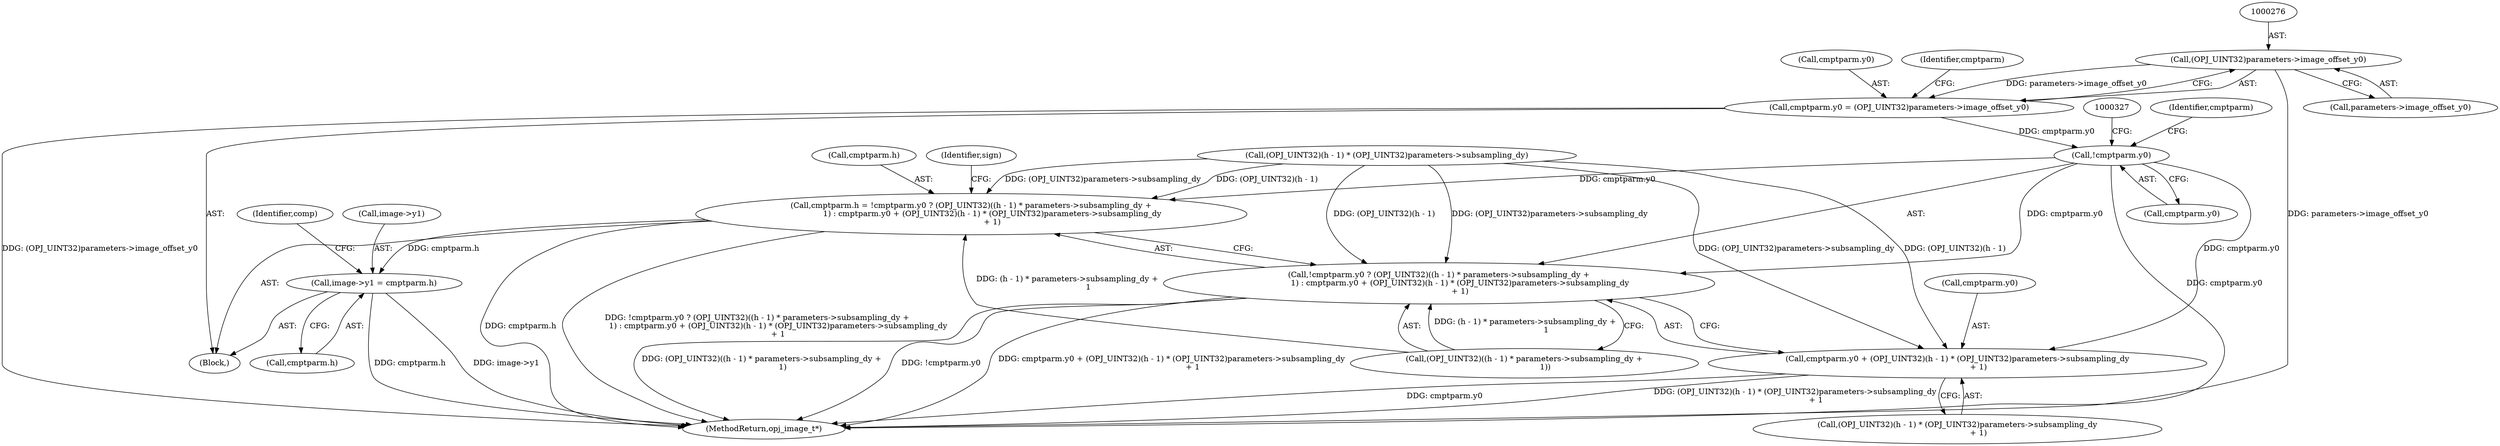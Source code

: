 digraph "0_openjpeg_e5285319229a5d77bf316bb0d3a6cbd3cb8666d9@pointer" {
"1000275" [label="(Call,(OPJ_UINT32)parameters->image_offset_y0)"];
"1000271" [label="(Call,cmptparm.y0 = (OPJ_UINT32)parameters->image_offset_y0)"];
"1000322" [label="(Call,!cmptparm.y0)"];
"1000317" [label="(Call,cmptparm.h = !cmptparm.y0 ? (OPJ_UINT32)((h - 1) * parameters->subsampling_dy +\n                 1) : cmptparm.y0 + (OPJ_UINT32)(h - 1) * (OPJ_UINT32)parameters->subsampling_dy\n                 + 1)"];
"1000495" [label="(Call,image->y1 = cmptparm.h)"];
"1000321" [label="(Call,!cmptparm.y0 ? (OPJ_UINT32)((h - 1) * parameters->subsampling_dy +\n                 1) : cmptparm.y0 + (OPJ_UINT32)(h - 1) * (OPJ_UINT32)parameters->subsampling_dy\n                 + 1)"];
"1000337" [label="(Call,cmptparm.y0 + (OPJ_UINT32)(h - 1) * (OPJ_UINT32)parameters->subsampling_dy\n                 + 1)"];
"1000665" [label="(MethodReturn,opj_image_t*)"];
"1000271" [label="(Call,cmptparm.y0 = (OPJ_UINT32)parameters->image_offset_y0)"];
"1000496" [label="(Call,image->y1)"];
"1000321" [label="(Call,!cmptparm.y0 ? (OPJ_UINT32)((h - 1) * parameters->subsampling_dy +\n                 1) : cmptparm.y0 + (OPJ_UINT32)(h - 1) * (OPJ_UINT32)parameters->subsampling_dy\n                 + 1)"];
"1000338" [label="(Call,cmptparm.y0)"];
"1000277" [label="(Call,parameters->image_offset_y0)"];
"1000499" [label="(Call,cmptparm.h)"];
"1000337" [label="(Call,cmptparm.y0 + (OPJ_UINT32)(h - 1) * (OPJ_UINT32)parameters->subsampling_dy\n                 + 1)"];
"1000356" [label="(Identifier,sign)"];
"1000275" [label="(Call,(OPJ_UINT32)parameters->image_offset_y0)"];
"1000323" [label="(Call,cmptparm.y0)"];
"1000317" [label="(Call,cmptparm.h = !cmptparm.y0 ? (OPJ_UINT32)((h - 1) * parameters->subsampling_dy +\n                 1) : cmptparm.y0 + (OPJ_UINT32)(h - 1) * (OPJ_UINT32)parameters->subsampling_dy\n                 + 1)"];
"1000342" [label="(Call,(OPJ_UINT32)(h - 1) * (OPJ_UINT32)parameters->subsampling_dy)"];
"1000322" [label="(Call,!cmptparm.y0)"];
"1000272" [label="(Call,cmptparm.y0)"];
"1000326" [label="(Call,(OPJ_UINT32)((h - 1) * parameters->subsampling_dy +\n                 1))"];
"1000339" [label="(Identifier,cmptparm)"];
"1000341" [label="(Call,(OPJ_UINT32)(h - 1) * (OPJ_UINT32)parameters->subsampling_dy\n                 + 1)"];
"1000495" [label="(Call,image->y1 = cmptparm.h)"];
"1000503" [label="(Identifier,comp)"];
"1000108" [label="(Block,)"];
"1000318" [label="(Call,cmptparm.h)"];
"1000282" [label="(Identifier,cmptparm)"];
"1000275" -> "1000271"  [label="AST: "];
"1000275" -> "1000277"  [label="CFG: "];
"1000276" -> "1000275"  [label="AST: "];
"1000277" -> "1000275"  [label="AST: "];
"1000271" -> "1000275"  [label="CFG: "];
"1000275" -> "1000665"  [label="DDG: parameters->image_offset_y0"];
"1000275" -> "1000271"  [label="DDG: parameters->image_offset_y0"];
"1000271" -> "1000108"  [label="AST: "];
"1000272" -> "1000271"  [label="AST: "];
"1000282" -> "1000271"  [label="CFG: "];
"1000271" -> "1000665"  [label="DDG: (OPJ_UINT32)parameters->image_offset_y0"];
"1000271" -> "1000322"  [label="DDG: cmptparm.y0"];
"1000322" -> "1000321"  [label="AST: "];
"1000322" -> "1000323"  [label="CFG: "];
"1000323" -> "1000322"  [label="AST: "];
"1000327" -> "1000322"  [label="CFG: "];
"1000339" -> "1000322"  [label="CFG: "];
"1000322" -> "1000665"  [label="DDG: cmptparm.y0"];
"1000322" -> "1000317"  [label="DDG: cmptparm.y0"];
"1000322" -> "1000321"  [label="DDG: cmptparm.y0"];
"1000322" -> "1000337"  [label="DDG: cmptparm.y0"];
"1000317" -> "1000108"  [label="AST: "];
"1000317" -> "1000321"  [label="CFG: "];
"1000318" -> "1000317"  [label="AST: "];
"1000321" -> "1000317"  [label="AST: "];
"1000356" -> "1000317"  [label="CFG: "];
"1000317" -> "1000665"  [label="DDG: cmptparm.h"];
"1000317" -> "1000665"  [label="DDG: !cmptparm.y0 ? (OPJ_UINT32)((h - 1) * parameters->subsampling_dy +\n                 1) : cmptparm.y0 + (OPJ_UINT32)(h - 1) * (OPJ_UINT32)parameters->subsampling_dy\n                 + 1"];
"1000326" -> "1000317"  [label="DDG: (h - 1) * parameters->subsampling_dy +\n                 1"];
"1000342" -> "1000317"  [label="DDG: (OPJ_UINT32)(h - 1)"];
"1000342" -> "1000317"  [label="DDG: (OPJ_UINT32)parameters->subsampling_dy"];
"1000317" -> "1000495"  [label="DDG: cmptparm.h"];
"1000495" -> "1000108"  [label="AST: "];
"1000495" -> "1000499"  [label="CFG: "];
"1000496" -> "1000495"  [label="AST: "];
"1000499" -> "1000495"  [label="AST: "];
"1000503" -> "1000495"  [label="CFG: "];
"1000495" -> "1000665"  [label="DDG: image->y1"];
"1000495" -> "1000665"  [label="DDG: cmptparm.h"];
"1000321" -> "1000326"  [label="CFG: "];
"1000321" -> "1000337"  [label="CFG: "];
"1000326" -> "1000321"  [label="AST: "];
"1000337" -> "1000321"  [label="AST: "];
"1000321" -> "1000665"  [label="DDG: (OPJ_UINT32)((h - 1) * parameters->subsampling_dy +\n                 1)"];
"1000321" -> "1000665"  [label="DDG: !cmptparm.y0"];
"1000321" -> "1000665"  [label="DDG: cmptparm.y0 + (OPJ_UINT32)(h - 1) * (OPJ_UINT32)parameters->subsampling_dy\n                 + 1"];
"1000326" -> "1000321"  [label="DDG: (h - 1) * parameters->subsampling_dy +\n                 1"];
"1000342" -> "1000321"  [label="DDG: (OPJ_UINT32)(h - 1)"];
"1000342" -> "1000321"  [label="DDG: (OPJ_UINT32)parameters->subsampling_dy"];
"1000337" -> "1000341"  [label="CFG: "];
"1000338" -> "1000337"  [label="AST: "];
"1000341" -> "1000337"  [label="AST: "];
"1000337" -> "1000665"  [label="DDG: cmptparm.y0"];
"1000337" -> "1000665"  [label="DDG: (OPJ_UINT32)(h - 1) * (OPJ_UINT32)parameters->subsampling_dy\n                 + 1"];
"1000342" -> "1000337"  [label="DDG: (OPJ_UINT32)(h - 1)"];
"1000342" -> "1000337"  [label="DDG: (OPJ_UINT32)parameters->subsampling_dy"];
}
